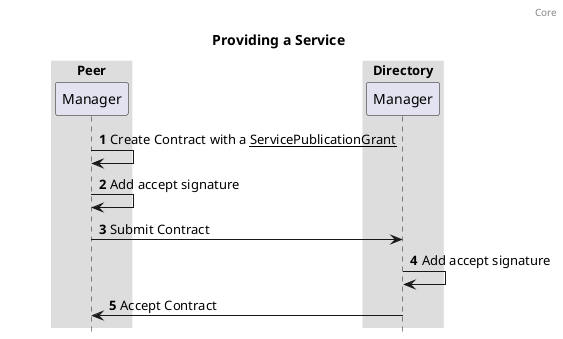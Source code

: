 @startuml

autonumber
header: Core
title: Providing a Service

box "Peer"
  participant "Manager" as managerPeer
end box
box "Directory"
  participant "Manager" as managerDirectory
end box

managerPeer -> managerPeer: Create Contract with a __ServicePublicationGrant__
managerPeer -> managerPeer: Add accept signature
managerPeer -> managerDirectory: Submit Contract
managerDirectory -> managerDirectory: Add accept signature
managerDirectory -> managerPeer: Accept Contract

skinparam sequenceBoxBorderColor #transparent
skinparam boxPadding 50
hide footbox
@enduml
